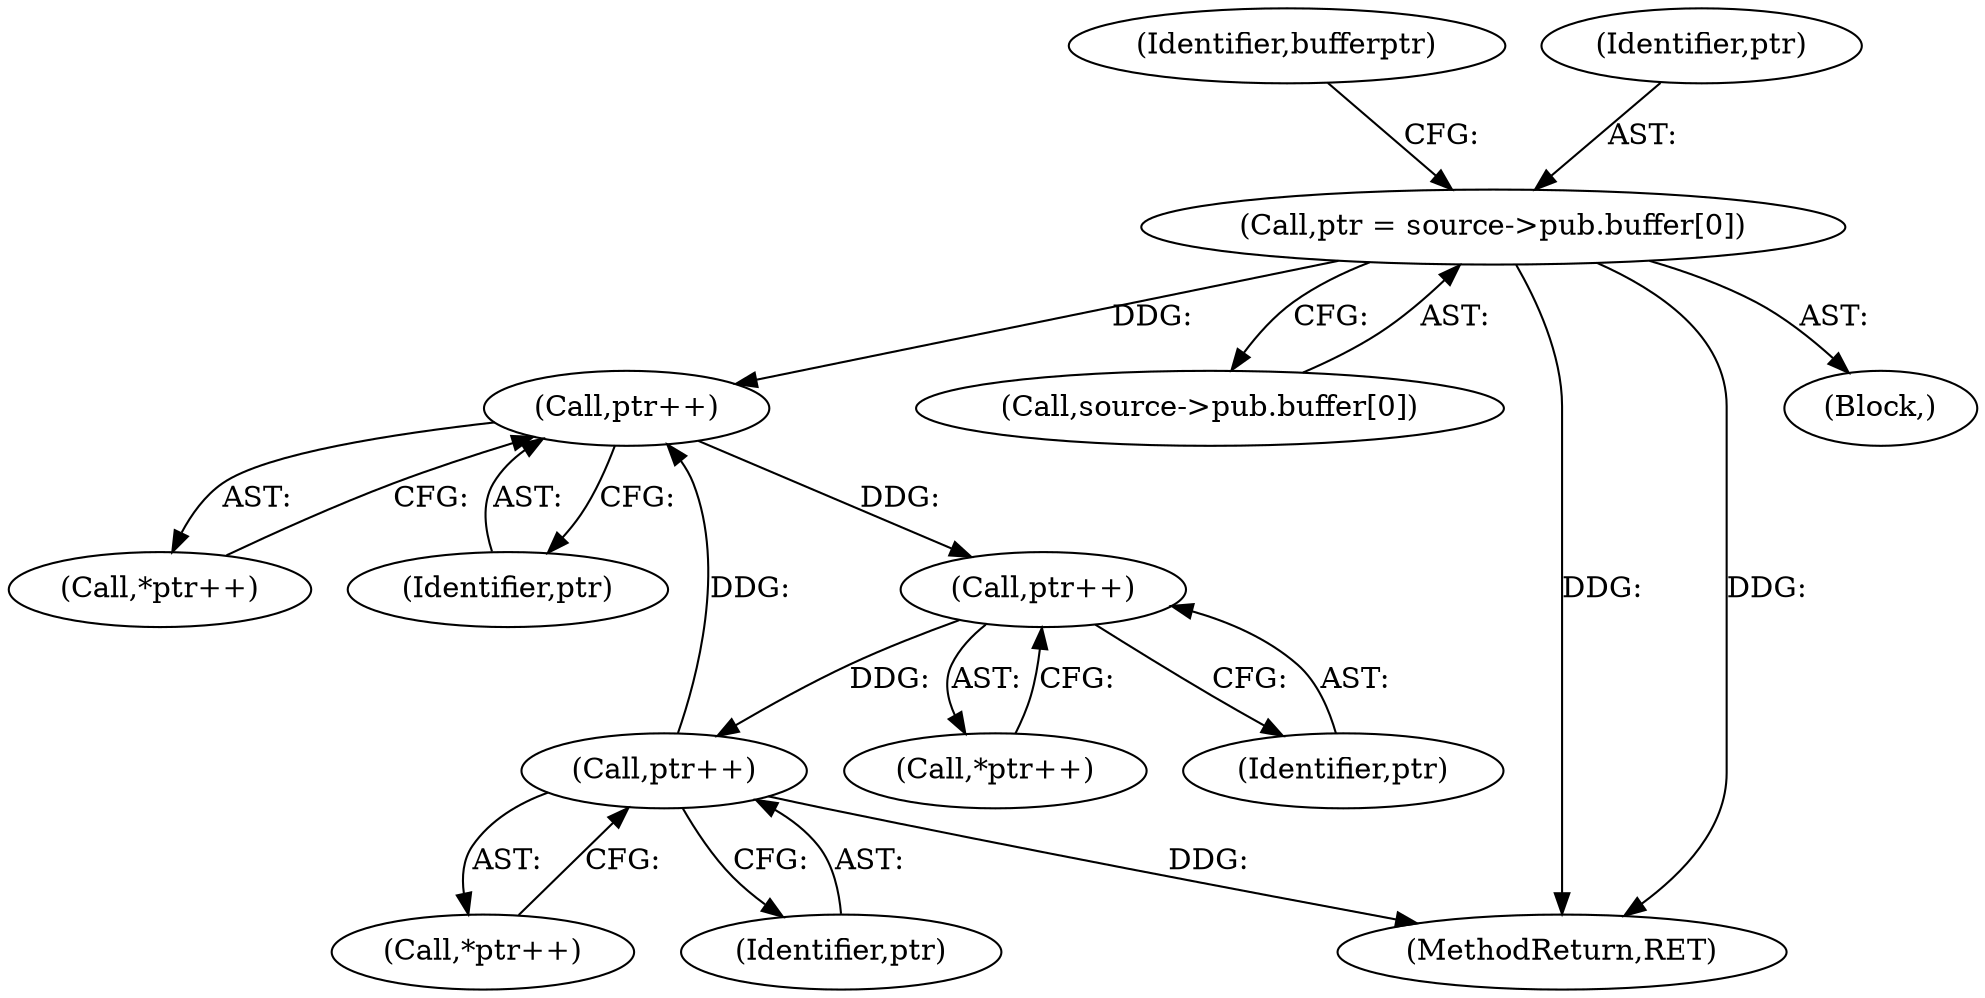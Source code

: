 digraph "0_libjpeg-turbo_9c78a04df4e44ef6487eee99c4258397f4fdca55_2@array" {
"1000143" [label="(Call,ptr = source->pub.buffer[0])"];
"1000193" [label="(Call,ptr++)"];
"1000221" [label="(Call,ptr++)"];
"1000249" [label="(Call,ptr++)"];
"1000222" [label="(Identifier,ptr)"];
"1000153" [label="(Identifier,bufferptr)"];
"1000250" [label="(Identifier,ptr)"];
"1000145" [label="(Call,source->pub.buffer[0])"];
"1000194" [label="(Identifier,ptr)"];
"1000248" [label="(Call,*ptr++)"];
"1000220" [label="(Call,*ptr++)"];
"1000249" [label="(Call,ptr++)"];
"1000192" [label="(Call,*ptr++)"];
"1000256" [label="(MethodReturn,RET)"];
"1000221" [label="(Call,ptr++)"];
"1000104" [label="(Block,)"];
"1000193" [label="(Call,ptr++)"];
"1000143" [label="(Call,ptr = source->pub.buffer[0])"];
"1000144" [label="(Identifier,ptr)"];
"1000143" -> "1000104"  [label="AST: "];
"1000143" -> "1000145"  [label="CFG: "];
"1000144" -> "1000143"  [label="AST: "];
"1000145" -> "1000143"  [label="AST: "];
"1000153" -> "1000143"  [label="CFG: "];
"1000143" -> "1000256"  [label="DDG: "];
"1000143" -> "1000256"  [label="DDG: "];
"1000143" -> "1000193"  [label="DDG: "];
"1000193" -> "1000192"  [label="AST: "];
"1000193" -> "1000194"  [label="CFG: "];
"1000194" -> "1000193"  [label="AST: "];
"1000192" -> "1000193"  [label="CFG: "];
"1000249" -> "1000193"  [label="DDG: "];
"1000193" -> "1000221"  [label="DDG: "];
"1000221" -> "1000220"  [label="AST: "];
"1000221" -> "1000222"  [label="CFG: "];
"1000222" -> "1000221"  [label="AST: "];
"1000220" -> "1000221"  [label="CFG: "];
"1000221" -> "1000249"  [label="DDG: "];
"1000249" -> "1000248"  [label="AST: "];
"1000249" -> "1000250"  [label="CFG: "];
"1000250" -> "1000249"  [label="AST: "];
"1000248" -> "1000249"  [label="CFG: "];
"1000249" -> "1000256"  [label="DDG: "];
}
